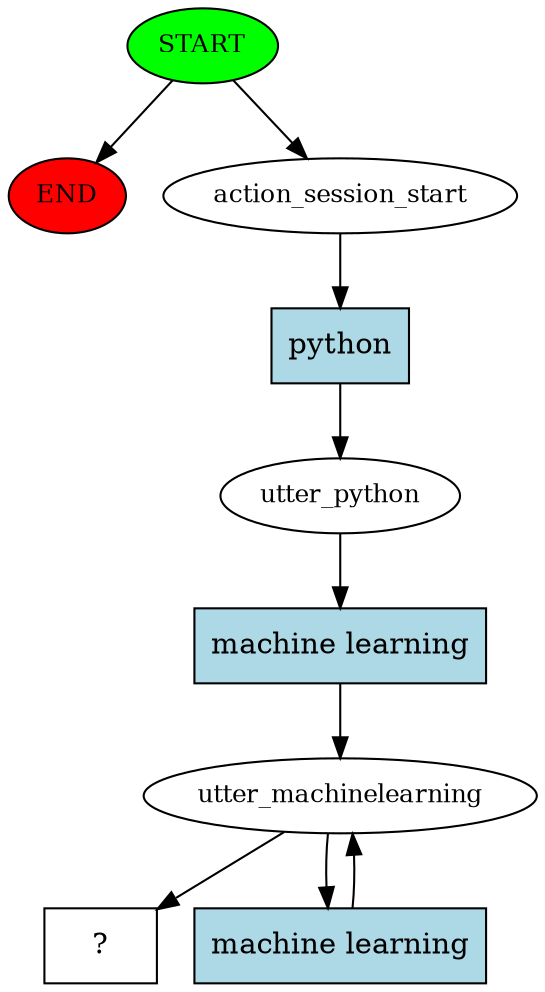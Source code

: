 digraph  {
0 [class="start active", fillcolor=green, fontsize=12, label=START, style=filled];
"-1" [class=end, fillcolor=red, fontsize=12, label=END, style=filled];
1 [class=active, fontsize=12, label=action_session_start];
2 [class=active, fontsize=12, label=utter_python];
3 [class=active, fontsize=12, label=utter_machinelearning];
6 [class="intent dashed active", label="  ?  ", shape=rect];
7 [class="intent active", fillcolor=lightblue, label=python, shape=rect, style=filled];
8 [class="intent active", fillcolor=lightblue, label="machine learning", shape=rect, style=filled];
9 [class="intent active", fillcolor=lightblue, label="machine learning", shape=rect, style=filled];
0 -> "-1"  [class="", key=NONE, label=""];
0 -> 1  [class=active, key=NONE, label=""];
1 -> 7  [class=active, key=0];
2 -> 8  [class=active, key=0];
3 -> 6  [class=active, key=NONE, label=""];
3 -> 9  [class=active, key=0];
7 -> 2  [class=active, key=0];
8 -> 3  [class=active, key=0];
9 -> 3  [class=active, key=0];
}
